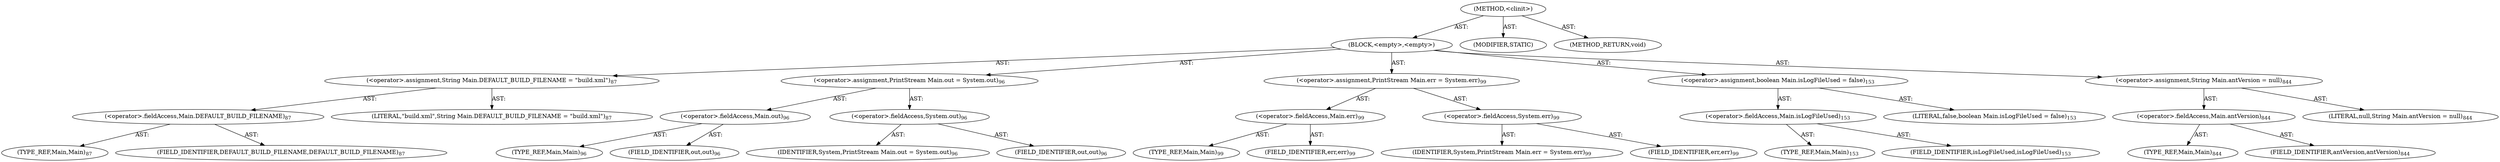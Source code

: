 digraph "&lt;clinit&gt;" {  
"111669149717" [label = <(METHOD,&lt;clinit&gt;)> ]
"25769803972" [label = <(BLOCK,&lt;empty&gt;,&lt;empty&gt;)> ]
"30064771944" [label = <(&lt;operator&gt;.assignment,String Main.DEFAULT_BUILD_FILENAME = &quot;build.xml&quot;)<SUB>87</SUB>> ]
"30064771945" [label = <(&lt;operator&gt;.fieldAccess,Main.DEFAULT_BUILD_FILENAME)<SUB>87</SUB>> ]
"180388626464" [label = <(TYPE_REF,Main,Main)<SUB>87</SUB>> ]
"55834574995" [label = <(FIELD_IDENTIFIER,DEFAULT_BUILD_FILENAME,DEFAULT_BUILD_FILENAME)<SUB>87</SUB>> ]
"90194313431" [label = <(LITERAL,&quot;build.xml&quot;,String Main.DEFAULT_BUILD_FILENAME = &quot;build.xml&quot;)<SUB>87</SUB>> ]
"30064771946" [label = <(&lt;operator&gt;.assignment,PrintStream Main.out = System.out)<SUB>96</SUB>> ]
"30064771947" [label = <(&lt;operator&gt;.fieldAccess,Main.out)<SUB>96</SUB>> ]
"180388626465" [label = <(TYPE_REF,Main,Main)<SUB>96</SUB>> ]
"55834574996" [label = <(FIELD_IDENTIFIER,out,out)<SUB>96</SUB>> ]
"30064771948" [label = <(&lt;operator&gt;.fieldAccess,System.out)<SUB>96</SUB>> ]
"68719477441" [label = <(IDENTIFIER,System,PrintStream Main.out = System.out)<SUB>96</SUB>> ]
"55834574997" [label = <(FIELD_IDENTIFIER,out,out)<SUB>96</SUB>> ]
"30064771949" [label = <(&lt;operator&gt;.assignment,PrintStream Main.err = System.err)<SUB>99</SUB>> ]
"30064771950" [label = <(&lt;operator&gt;.fieldAccess,Main.err)<SUB>99</SUB>> ]
"180388626466" [label = <(TYPE_REF,Main,Main)<SUB>99</SUB>> ]
"55834574998" [label = <(FIELD_IDENTIFIER,err,err)<SUB>99</SUB>> ]
"30064771951" [label = <(&lt;operator&gt;.fieldAccess,System.err)<SUB>99</SUB>> ]
"68719477442" [label = <(IDENTIFIER,System,PrintStream Main.err = System.err)<SUB>99</SUB>> ]
"55834574999" [label = <(FIELD_IDENTIFIER,err,err)<SUB>99</SUB>> ]
"30064771952" [label = <(&lt;operator&gt;.assignment,boolean Main.isLogFileUsed = false)<SUB>153</SUB>> ]
"30064771953" [label = <(&lt;operator&gt;.fieldAccess,Main.isLogFileUsed)<SUB>153</SUB>> ]
"180388626467" [label = <(TYPE_REF,Main,Main)<SUB>153</SUB>> ]
"55834575000" [label = <(FIELD_IDENTIFIER,isLogFileUsed,isLogFileUsed)<SUB>153</SUB>> ]
"90194313432" [label = <(LITERAL,false,boolean Main.isLogFileUsed = false)<SUB>153</SUB>> ]
"30064771954" [label = <(&lt;operator&gt;.assignment,String Main.antVersion = null)<SUB>844</SUB>> ]
"30064771955" [label = <(&lt;operator&gt;.fieldAccess,Main.antVersion)<SUB>844</SUB>> ]
"180388626468" [label = <(TYPE_REF,Main,Main)<SUB>844</SUB>> ]
"55834575001" [label = <(FIELD_IDENTIFIER,antVersion,antVersion)<SUB>844</SUB>> ]
"90194313433" [label = <(LITERAL,null,String Main.antVersion = null)<SUB>844</SUB>> ]
"133143986241" [label = <(MODIFIER,STATIC)> ]
"128849018901" [label = <(METHOD_RETURN,void)> ]
  "111669149717" -> "25769803972"  [ label = "AST: "] 
  "111669149717" -> "133143986241"  [ label = "AST: "] 
  "111669149717" -> "128849018901"  [ label = "AST: "] 
  "25769803972" -> "30064771944"  [ label = "AST: "] 
  "25769803972" -> "30064771946"  [ label = "AST: "] 
  "25769803972" -> "30064771949"  [ label = "AST: "] 
  "25769803972" -> "30064771952"  [ label = "AST: "] 
  "25769803972" -> "30064771954"  [ label = "AST: "] 
  "30064771944" -> "30064771945"  [ label = "AST: "] 
  "30064771944" -> "90194313431"  [ label = "AST: "] 
  "30064771945" -> "180388626464"  [ label = "AST: "] 
  "30064771945" -> "55834574995"  [ label = "AST: "] 
  "30064771946" -> "30064771947"  [ label = "AST: "] 
  "30064771946" -> "30064771948"  [ label = "AST: "] 
  "30064771947" -> "180388626465"  [ label = "AST: "] 
  "30064771947" -> "55834574996"  [ label = "AST: "] 
  "30064771948" -> "68719477441"  [ label = "AST: "] 
  "30064771948" -> "55834574997"  [ label = "AST: "] 
  "30064771949" -> "30064771950"  [ label = "AST: "] 
  "30064771949" -> "30064771951"  [ label = "AST: "] 
  "30064771950" -> "180388626466"  [ label = "AST: "] 
  "30064771950" -> "55834574998"  [ label = "AST: "] 
  "30064771951" -> "68719477442"  [ label = "AST: "] 
  "30064771951" -> "55834574999"  [ label = "AST: "] 
  "30064771952" -> "30064771953"  [ label = "AST: "] 
  "30064771952" -> "90194313432"  [ label = "AST: "] 
  "30064771953" -> "180388626467"  [ label = "AST: "] 
  "30064771953" -> "55834575000"  [ label = "AST: "] 
  "30064771954" -> "30064771955"  [ label = "AST: "] 
  "30064771954" -> "90194313433"  [ label = "AST: "] 
  "30064771955" -> "180388626468"  [ label = "AST: "] 
  "30064771955" -> "55834575001"  [ label = "AST: "] 
}
